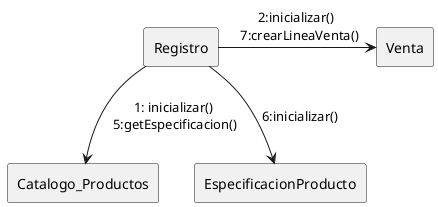 @startuml H
rectangle Registro
rectangle Venta
rectangle Catalogo_Productos
rectangle EspecificacionProducto

Registro -down-> Catalogo_Productos : 1: inicializar() \n5:getEspecificacion()
Registro -right-> Venta : 2:inicializar() \n 7:crearLineaVenta()
Registro -down-> EspecificacionProducto : 6:inicializar()
@enduml